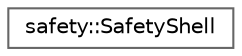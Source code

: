 digraph "Graphical Class Hierarchy"
{
 // LATEX_PDF_SIZE
  bgcolor="transparent";
  edge [fontname=Helvetica,fontsize=10,labelfontname=Helvetica,labelfontsize=10];
  node [fontname=Helvetica,fontsize=10,shape=box,height=0.2,width=0.4];
  rankdir="LR";
  Node0 [id="Node000000",label="safety::SafetyShell",height=0.2,width=0.4,color="grey40", fillcolor="white", style="filled",URL="$da/dbf/classsafety_1_1SafetyShell.html",tooltip=" "];
}
